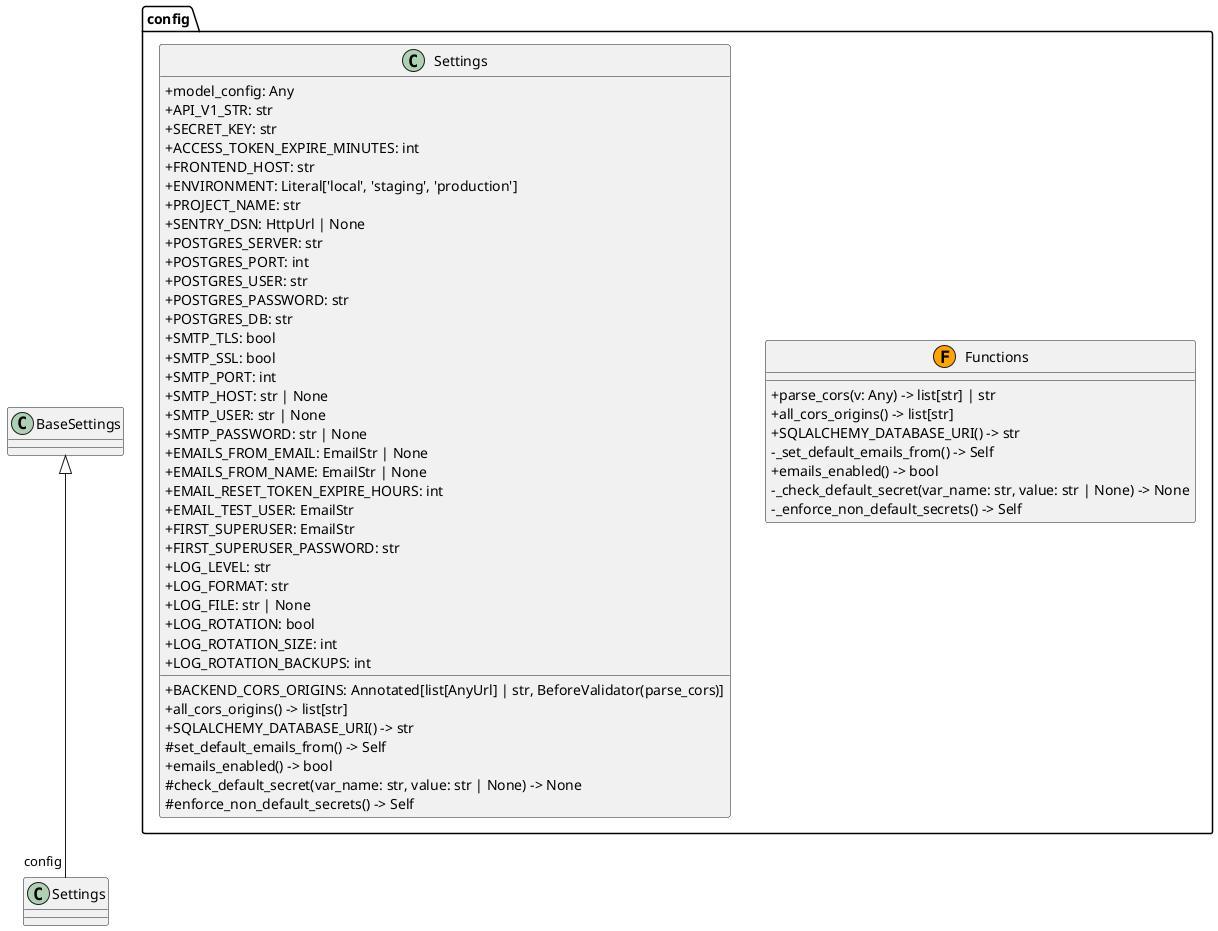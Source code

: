 @startuml
skinparam classAttributeIconSize 0

package "config" {
  class Functions <<(F,orange)>> {
    + parse_cors(v: Any) -> list[str] | str
    + all_cors_origins() -> list[str]
    + SQLALCHEMY_DATABASE_URI() -> str
    - _set_default_emails_from() -> Self
    + emails_enabled() -> bool
    - _check_default_secret(var_name: str, value: str | None) -> None
    - _enforce_non_default_secrets() -> Self
  }
  class Settings {
    + model_config: Any
    + API_V1_STR: str
    + SECRET_KEY: str
    + ACCESS_TOKEN_EXPIRE_MINUTES: int
    + FRONTEND_HOST: str
    + ENVIRONMENT: Literal['local', 'staging', 'production']
    + BACKEND_CORS_ORIGINS: Annotated[list[AnyUrl] | str, BeforeValidator(parse_cors)]
    + PROJECT_NAME: str
    + SENTRY_DSN: HttpUrl | None
    + POSTGRES_SERVER: str
    + POSTGRES_PORT: int
    + POSTGRES_USER: str
    + POSTGRES_PASSWORD: str
    + POSTGRES_DB: str
    + SMTP_TLS: bool
    + SMTP_SSL: bool
    + SMTP_PORT: int
    + SMTP_HOST: str | None
    + SMTP_USER: str | None
    + SMTP_PASSWORD: str | None
    + EMAILS_FROM_EMAIL: EmailStr | None
    + EMAILS_FROM_NAME: EmailStr | None
    + EMAIL_RESET_TOKEN_EXPIRE_HOURS: int
    + EMAIL_TEST_USER: EmailStr
    + FIRST_SUPERUSER: EmailStr
    + FIRST_SUPERUSER_PASSWORD: str
    + LOG_LEVEL: str
    + LOG_FORMAT: str
    + LOG_FILE: str | None
    + LOG_ROTATION: bool
    + LOG_ROTATION_SIZE: int
    + LOG_ROTATION_BACKUPS: int
    +all_cors_origins() -> list[str]
    +SQLALCHEMY_DATABASE_URI() -> str
    #set_default_emails_from() -> Self
    +emails_enabled() -> bool
    #check_default_secret(var_name: str, value: str | None) -> None
    #enforce_non_default_secrets() -> Self
  }
}

' Relationships
BaseSettings <|-- "config".Settings
@enduml